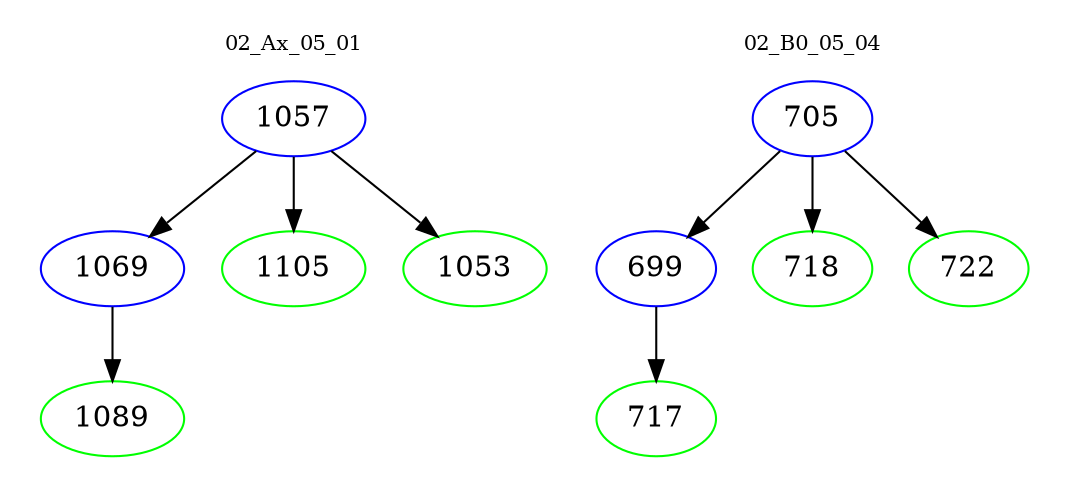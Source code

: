 digraph{
subgraph cluster_0 {
color = white
label = "02_Ax_05_01";
fontsize=10;
T0_1057 [label="1057", color="blue"]
T0_1057 -> T0_1069 [color="black"]
T0_1069 [label="1069", color="blue"]
T0_1069 -> T0_1089 [color="black"]
T0_1089 [label="1089", color="green"]
T0_1057 -> T0_1105 [color="black"]
T0_1105 [label="1105", color="green"]
T0_1057 -> T0_1053 [color="black"]
T0_1053 [label="1053", color="green"]
}
subgraph cluster_1 {
color = white
label = "02_B0_05_04";
fontsize=10;
T1_705 [label="705", color="blue"]
T1_705 -> T1_699 [color="black"]
T1_699 [label="699", color="blue"]
T1_699 -> T1_717 [color="black"]
T1_717 [label="717", color="green"]
T1_705 -> T1_718 [color="black"]
T1_718 [label="718", color="green"]
T1_705 -> T1_722 [color="black"]
T1_722 [label="722", color="green"]
}
}
